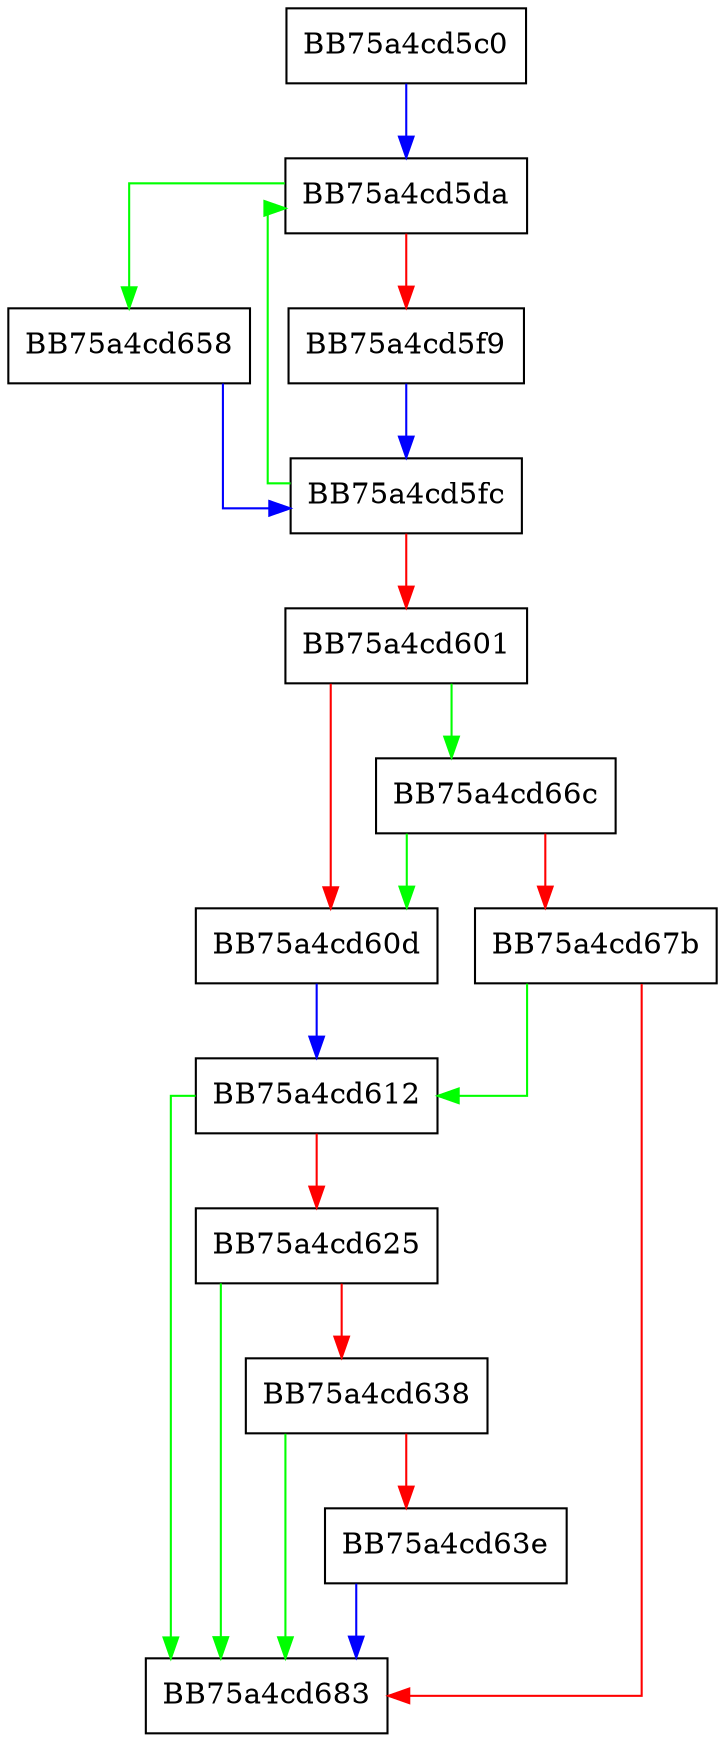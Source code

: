 digraph GetAttributePriority {
  node [shape="box"];
  graph [splines=ortho];
  BB75a4cd5c0 -> BB75a4cd5da [color="blue"];
  BB75a4cd5da -> BB75a4cd658 [color="green"];
  BB75a4cd5da -> BB75a4cd5f9 [color="red"];
  BB75a4cd5f9 -> BB75a4cd5fc [color="blue"];
  BB75a4cd5fc -> BB75a4cd5da [color="green"];
  BB75a4cd5fc -> BB75a4cd601 [color="red"];
  BB75a4cd601 -> BB75a4cd66c [color="green"];
  BB75a4cd601 -> BB75a4cd60d [color="red"];
  BB75a4cd60d -> BB75a4cd612 [color="blue"];
  BB75a4cd612 -> BB75a4cd683 [color="green"];
  BB75a4cd612 -> BB75a4cd625 [color="red"];
  BB75a4cd625 -> BB75a4cd683 [color="green"];
  BB75a4cd625 -> BB75a4cd638 [color="red"];
  BB75a4cd638 -> BB75a4cd683 [color="green"];
  BB75a4cd638 -> BB75a4cd63e [color="red"];
  BB75a4cd63e -> BB75a4cd683 [color="blue"];
  BB75a4cd658 -> BB75a4cd5fc [color="blue"];
  BB75a4cd66c -> BB75a4cd60d [color="green"];
  BB75a4cd66c -> BB75a4cd67b [color="red"];
  BB75a4cd67b -> BB75a4cd612 [color="green"];
  BB75a4cd67b -> BB75a4cd683 [color="red"];
}